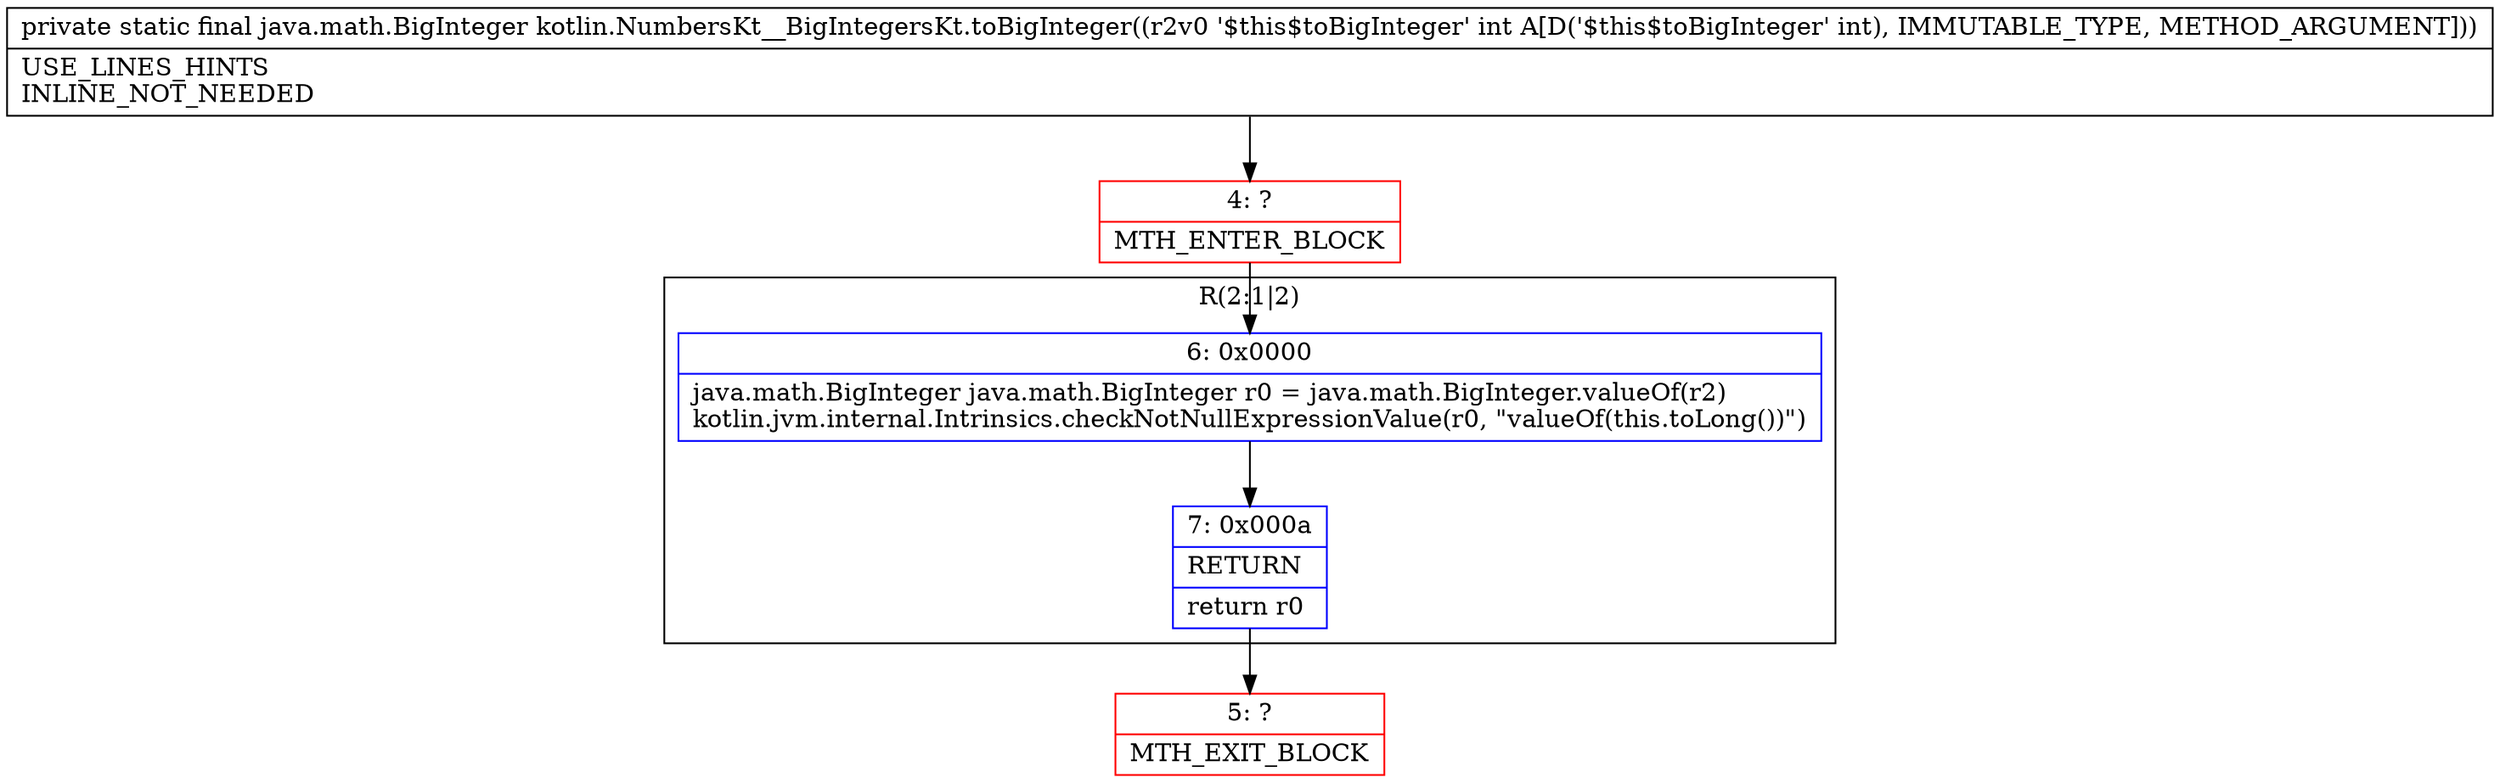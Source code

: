 digraph "CFG forkotlin.NumbersKt__BigIntegersKt.toBigInteger(I)Ljava\/math\/BigInteger;" {
subgraph cluster_Region_1960055531 {
label = "R(2:1|2)";
node [shape=record,color=blue];
Node_6 [shape=record,label="{6\:\ 0x0000|java.math.BigInteger java.math.BigInteger r0 = java.math.BigInteger.valueOf(r2)\lkotlin.jvm.internal.Intrinsics.checkNotNullExpressionValue(r0, \"valueOf(this.toLong())\")\l}"];
Node_7 [shape=record,label="{7\:\ 0x000a|RETURN\l|return r0\l}"];
}
Node_4 [shape=record,color=red,label="{4\:\ ?|MTH_ENTER_BLOCK\l}"];
Node_5 [shape=record,color=red,label="{5\:\ ?|MTH_EXIT_BLOCK\l}"];
MethodNode[shape=record,label="{private static final java.math.BigInteger kotlin.NumbersKt__BigIntegersKt.toBigInteger((r2v0 '$this$toBigInteger' int A[D('$this$toBigInteger' int), IMMUTABLE_TYPE, METHOD_ARGUMENT]))  | USE_LINES_HINTS\lINLINE_NOT_NEEDED\l}"];
MethodNode -> Node_4;Node_6 -> Node_7;
Node_7 -> Node_5;
Node_4 -> Node_6;
}

